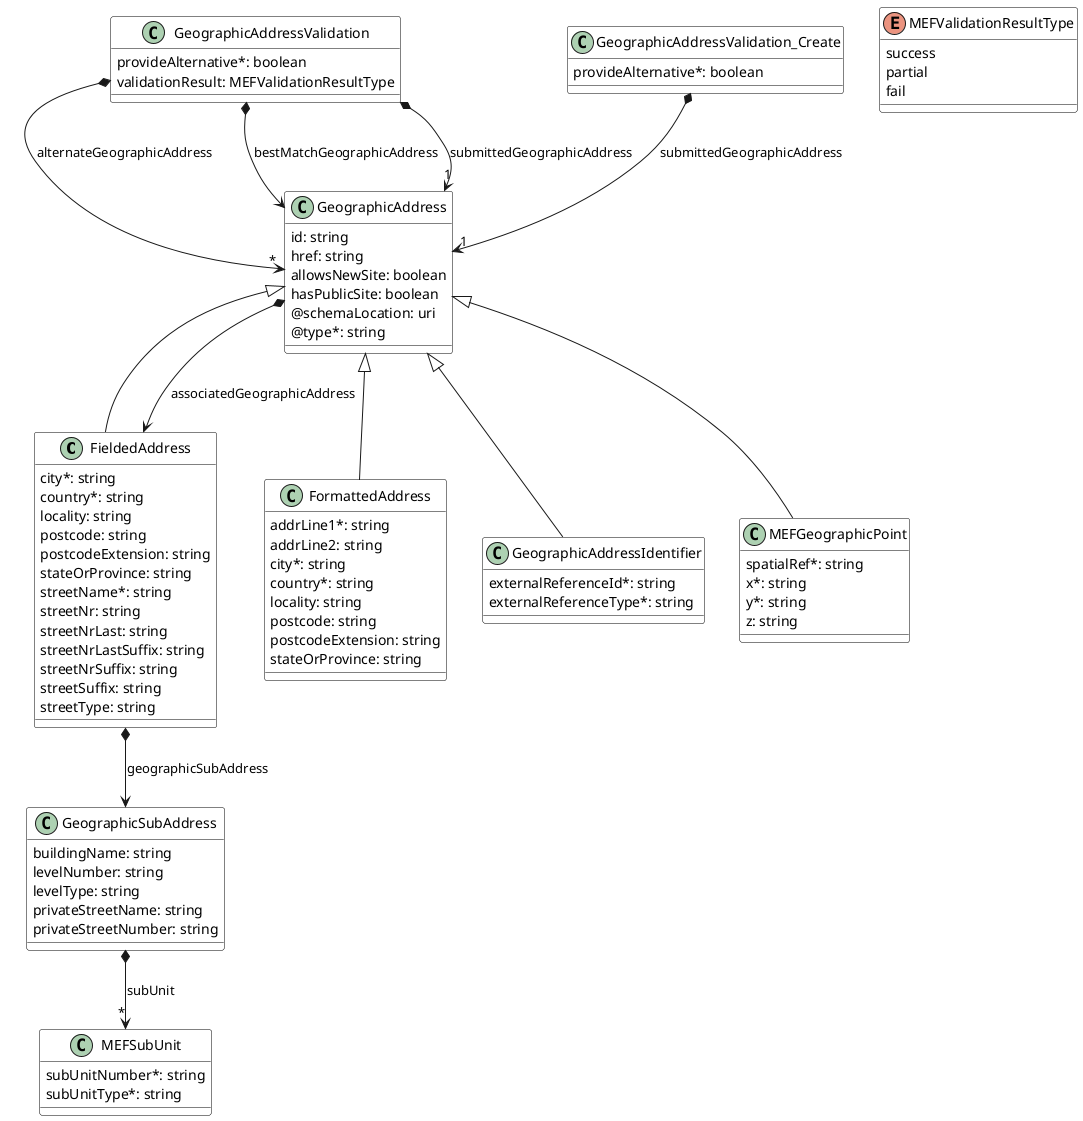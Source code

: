 @startuml
skinparam {
    ClassBackgroundColor White
    ClassBorderColor Black
}

class FieldedAddress {

    city*: string 
    country*: string 
    locality: string 
    postcode: string 
    postcodeExtension: string 
    stateOrProvince: string 
    streetName*: string 
    streetNr: string 
    streetNrLast: string 
    streetNrLastSuffix: string 
    streetNrSuffix: string 
    streetSuffix: string 
    streetType: string 
}
GeographicAddress <|-- FieldedAddress

FieldedAddress *--> GeographicSubAddress : geographicSubAddress


class FormattedAddress {

    addrLine1*: string 
    addrLine2: string 
    city*: string 
    country*: string 
    locality: string 
    postcode: string 
    postcodeExtension: string 
    stateOrProvince: string 
}
GeographicAddress <|-- FormattedAddress



class GeographicAddressIdentifier {

    externalReferenceId*: string 
    externalReferenceType*: string 
}
GeographicAddress <|-- GeographicAddressIdentifier



class GeographicAddress {

    id: string 
    href: string 
    allowsNewSite: boolean 
    hasPublicSite: boolean 
    @schemaLocation: uri 
    @type*: string 
}

GeographicAddress *--> FieldedAddress : associatedGeographicAddress


class GeographicAddressValidation {

    provideAlternative*: boolean 
    validationResult: MEFValidationResultType 
}

GeographicAddressValidation *-->"*" GeographicAddress : alternateGeographicAddress
GeographicAddressValidation *--> GeographicAddress : bestMatchGeographicAddress
GeographicAddressValidation *-->"1" GeographicAddress : submittedGeographicAddress


class GeographicAddressValidation_Create {

    provideAlternative*: boolean 
}

GeographicAddressValidation_Create *-->"1" GeographicAddress : submittedGeographicAddress


class GeographicSubAddress {

    buildingName: string 
    levelNumber: string 
    levelType: string 
    privateStreetName: string 
    privateStreetNumber: string 
}

GeographicSubAddress *-->"*" MEFSubUnit : subUnit


class MEFGeographicPoint {

    spatialRef*: string 
    x*: string 
    y*: string 
    z: string 
}
GeographicAddress <|-- MEFGeographicPoint



class MEFSubUnit {

    subUnitNumber*: string 
    subUnitType*: string 
}



enum MEFValidationResultType {

    success
    partial
    fail
}
@enduml
